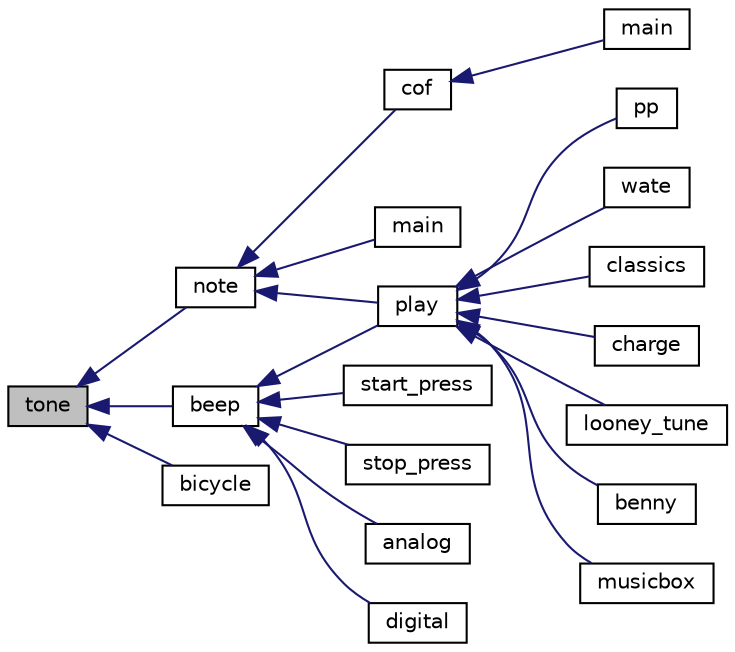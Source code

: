 digraph "tone"
{
  edge [fontname="Helvetica",fontsize="10",labelfontname="Helvetica",labelfontsize="10"];
  node [fontname="Helvetica",fontsize="10",shape=record];
  rankdir="LR";
  Node1 [label="tone",height=0.2,width=0.4,color="black", fillcolor="grey75", style="filled" fontcolor="black"];
  Node1 -> Node2 [dir="back",color="midnightblue",fontsize="10",style="solid",fontname="Helvetica"];
  Node2 [label="note",height=0.2,width=0.4,color="black", fillcolor="white", style="filled",URL="$cof_8c.html#a55c38cdc83b8334c8cb0a55638dfd650"];
  Node2 -> Node3 [dir="back",color="midnightblue",fontsize="10",style="solid",fontname="Helvetica"];
  Node3 [label="cof",height=0.2,width=0.4,color="black", fillcolor="white", style="filled",URL="$cof_8c.html#a554069deb0b27e12100c8fcf80e96d0d"];
  Node3 -> Node4 [dir="back",color="midnightblue",fontsize="10",style="solid",fontname="Helvetica"];
  Node4 [label="main",height=0.2,width=0.4,color="black", fillcolor="white", style="filled",URL="$piezo_8c.html#acdef7a1fd863a6d3770c1268cb06add3"];
  Node2 -> Node5 [dir="back",color="midnightblue",fontsize="10",style="solid",fontname="Helvetica"];
  Node5 [label="play",height=0.2,width=0.4,color="black", fillcolor="white", style="filled",URL="$tunes_8c.html#a61c7b7a1cc359cd0de25088e9c3d5017"];
  Node5 -> Node6 [dir="back",color="midnightblue",fontsize="10",style="solid",fontname="Helvetica"];
  Node6 [label="pp",height=0.2,width=0.4,color="black", fillcolor="white", style="filled",URL="$tunes_8c.html#aab385898c7322dcbfda7e057e52f33d1"];
  Node5 -> Node7 [dir="back",color="midnightblue",fontsize="10",style="solid",fontname="Helvetica"];
  Node7 [label="wate",height=0.2,width=0.4,color="black", fillcolor="white", style="filled",URL="$tunes_8c.html#af6d9ec9e05c437b9572aa6bd07f93100"];
  Node5 -> Node8 [dir="back",color="midnightblue",fontsize="10",style="solid",fontname="Helvetica"];
  Node8 [label="classics",height=0.2,width=0.4,color="black", fillcolor="white", style="filled",URL="$tunes_8c.html#a991cece580a5054465383b47cadb0535"];
  Node5 -> Node9 [dir="back",color="midnightblue",fontsize="10",style="solid",fontname="Helvetica"];
  Node9 [label="charge",height=0.2,width=0.4,color="black", fillcolor="white", style="filled",URL="$tunes_8c.html#a31061818a5a2cf68539ca073374286d3"];
  Node5 -> Node10 [dir="back",color="midnightblue",fontsize="10",style="solid",fontname="Helvetica"];
  Node10 [label="looney_tune",height=0.2,width=0.4,color="black", fillcolor="white", style="filled",URL="$tunes_8c.html#a32560516df494caa35d60ad505fb8086"];
  Node5 -> Node11 [dir="back",color="midnightblue",fontsize="10",style="solid",fontname="Helvetica"];
  Node11 [label="benny",height=0.2,width=0.4,color="black", fillcolor="white", style="filled",URL="$tunes_8c.html#a700ae836bbc833421cd1f7ac0f7460c4"];
  Node5 -> Node12 [dir="back",color="midnightblue",fontsize="10",style="solid",fontname="Helvetica"];
  Node12 [label="musicbox",height=0.2,width=0.4,color="black", fillcolor="white", style="filled",URL="$tunes_8c.html#acfec480eb7453765b7fa452e7b62f315"];
  Node2 -> Node13 [dir="back",color="midnightblue",fontsize="10",style="solid",fontname="Helvetica"];
  Node13 [label="main",height=0.2,width=0.4,color="black", fillcolor="white", style="filled",URL="$aie_8c.html#acdef7a1fd863a6d3770c1268cb06add3"];
  Node1 -> Node14 [dir="back",color="midnightblue",fontsize="10",style="solid",fontname="Helvetica"];
  Node14 [label="beep",height=0.2,width=0.4,color="black", fillcolor="white", style="filled",URL="$base_2lib__ic_8c.html#a912dfbf994f4d4c7dff5aa2540ae4400"];
  Node14 -> Node5 [dir="back",color="midnightblue",fontsize="10",style="solid",fontname="Helvetica"];
  Node14 -> Node15 [dir="back",color="midnightblue",fontsize="10",style="solid",fontname="Helvetica"];
  Node15 [label="start_press",height=0.2,width=0.4,color="black", fillcolor="white", style="filled",URL="$lib__hb_8c.html#a0cdb3a3b9e978d9470d299807e7238cd"];
  Node14 -> Node16 [dir="back",color="midnightblue",fontsize="10",style="solid",fontname="Helvetica"];
  Node16 [label="stop_press",height=0.2,width=0.4,color="black", fillcolor="white", style="filled",URL="$lib__hb_8c.html#a58ba1f6f55e0bade7190f4db26184683"];
  Node14 -> Node17 [dir="back",color="midnightblue",fontsize="10",style="solid",fontname="Helvetica"];
  Node17 [label="analog",height=0.2,width=0.4,color="black", fillcolor="white", style="filled",URL="$lib__hb_8c.html#afa28db0c35c02b77341a6bed7aac0cb4"];
  Node14 -> Node18 [dir="back",color="midnightblue",fontsize="10",style="solid",fontname="Helvetica"];
  Node18 [label="digital",height=0.2,width=0.4,color="black", fillcolor="white", style="filled",URL="$lib__hb_8c.html#a3eb7db79d996b92f7063b65dc34b3484"];
  Node1 -> Node19 [dir="back",color="midnightblue",fontsize="10",style="solid",fontname="Helvetica"];
  Node19 [label="bicycle",height=0.2,width=0.4,color="black", fillcolor="white", style="filled",URL="$tunes_8c.html#a65053c134684581c6c673317b11ea735"];
}
